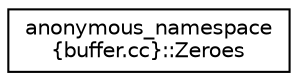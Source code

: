 digraph "Graphical Class Hierarchy"
{
 // LATEX_PDF_SIZE
  edge [fontname="Helvetica",fontsize="10",labelfontname="Helvetica",labelfontsize="10"];
  node [fontname="Helvetica",fontsize="10",shape=record];
  rankdir="LR";
  Node0 [label="anonymous_namespace\l\{buffer.cc\}::Zeroes",height=0.2,width=0.4,color="black", fillcolor="white", style="filled",URL="$structanonymous__namespace_02buffer_8cc_03_1_1_zeroes.html",tooltip="Zero-filled buffer."];
}
